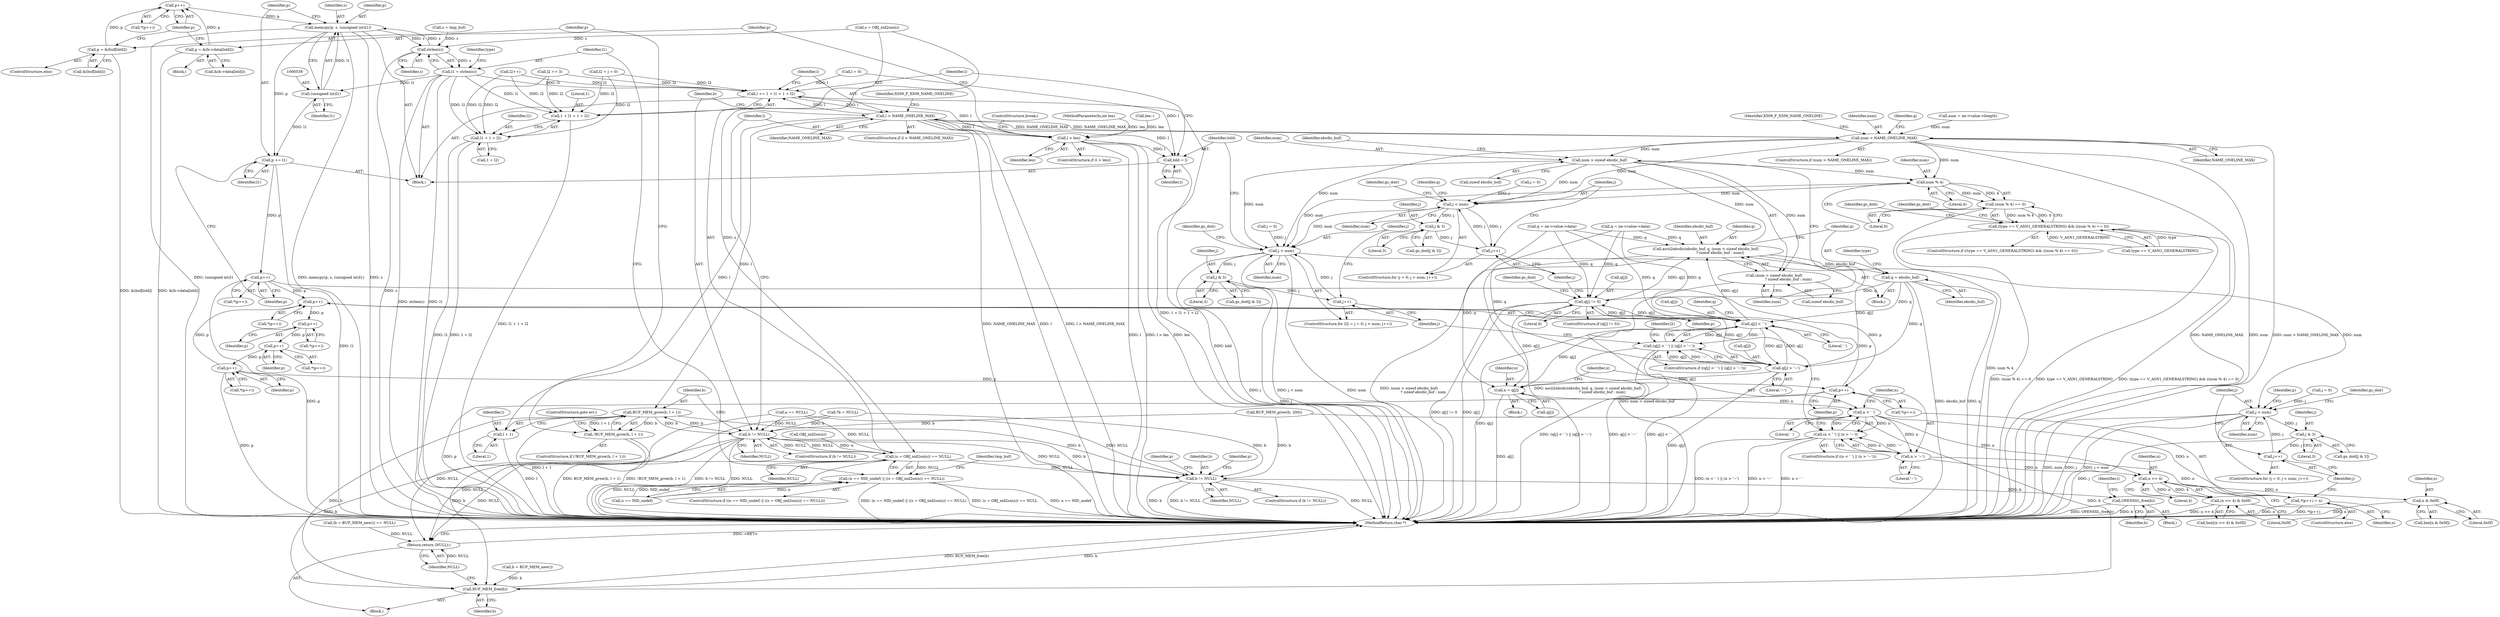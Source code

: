 digraph "0_openssl_2919516136a4227d9e6d8f2fe66ef976aaf8c561@pointer" {
"1000532" [label="(Call,p++)"];
"1000524" [label="(Call,p = &(buf[lold]))"];
"1000508" [label="(Call,p = &(b->data[lold]))"];
"1000535" [label="(Call,memcpy(p, s, (unsigned int)l1))"];
"1000249" [label="(Call,strlen(s))"];
"1000247" [label="(Call,l1 = strlen(s))"];
"1000477" [label="(Call,l += 1 + l1 + 1 + l2)"];
"1000487" [label="(Call,l > NAME_ONELINE_MAX)"];
"1000266" [label="(Call,num > NAME_ONELINE_MAX)"];
"1000310" [label="(Call,num > sizeof ebcdic_buf)"];
"1000306" [label="(Call,ascii2ebcdic(ebcdic_buf, q, (num > sizeof ebcdic_buf)\n                         ? sizeof ebcdic_buf : num))"];
"1000317" [label="(Call,q = ebcdic_buf)"];
"1000358" [label="(Call,q[j] != 0)"];
"1000461" [label="(Call,q[j] < ' ')"];
"1000460" [label="(Call,(q[j] < ' ') || (q[j] > '~'))"];
"1000466" [label="(Call,q[j] > '~')"];
"1000574" [label="(Call,n = q[j])"];
"1000581" [label="(Call,n < ' ')"];
"1000580" [label="(Call,(n < ' ') || (n > '~'))"];
"1000584" [label="(Call,n > '~')"];
"1000605" [label="(Call,n >> 4)"];
"1000604" [label="(Call,(n >> 4) & 0x0f)"];
"1000615" [label="(Call,n & 0x0f)"];
"1000619" [label="(Call,*(p++) = n)"];
"1000309" [label="(Call,(num > sizeof ebcdic_buf)\n                         ? sizeof ebcdic_buf : num)"];
"1000326" [label="(Call,num % 4)"];
"1000325" [label="(Call,(num % 4) == 0)"];
"1000321" [label="(Call,(type == V_ASN1_GENERALSTRING) && ((num % 4) == 0))"];
"1000352" [label="(Call,j < num)"];
"1000355" [label="(Call,j++)"];
"1000366" [label="(Call,j & 3)"];
"1000443" [label="(Call,j < num)"];
"1000453" [label="(Call,j & 3)"];
"1000446" [label="(Call,j++)"];
"1000560" [label="(Call,j < num)"];
"1000570" [label="(Call,j & 3)"];
"1000563" [label="(Call,j++)"];
"1000474" [label="(Call,lold = l)"];
"1000502" [label="(Call,BUF_MEM_grow(b, l + 1))"];
"1000496" [label="(Call,b != NULL)"];
"1000230" [label="(Call,(s = OBJ_nid2sn(n)) == NULL)"];
"1000226" [label="(Call,(n == NID_undef) || ((s = OBJ_nid2sn(n)) == NULL))"];
"1000629" [label="(Call,b != NULL)"];
"1000638" [label="(Call,OPENSSL_free(b))"];
"1000661" [label="(Return,return (NULL);)"];
"1000659" [label="(Call,BUF_MEM_free(b))"];
"1000501" [label="(Call,!BUF_MEM_grow(b, l + 1))"];
"1000504" [label="(Call,l + 1)"];
"1000518" [label="(Call,l > len)"];
"1000479" [label="(Call,1 + l1 + 1 + l2)"];
"1000481" [label="(Call,l1 + 1 + l2)"];
"1000538" [label="(Call,(unsigned int)l1)"];
"1000541" [label="(Call,p += l1)"];
"1000546" [label="(Call,p++)"];
"1000590" [label="(Call,p++)"];
"1000595" [label="(Call,p++)"];
"1000600" [label="(Call,p++)"];
"1000611" [label="(Call,p++)"];
"1000621" [label="(Call,p++)"];
"1000471" [label="(Call,l2 += 3)"];
"1000312" [label="(Call,sizeof ebcdic_buf)"];
"1000438" [label="(Call,l2 = j = 0)"];
"1000468" [label="(Identifier,q)"];
"1000571" [label="(Identifier,j)"];
"1000474" [label="(Call,lold = l)"];
"1000634" [label="(Identifier,p)"];
"1000616" [label="(Identifier,n)"];
"1000248" [label="(Identifier,l1)"];
"1000465" [label="(Literal,' ')"];
"1000524" [label="(Call,p = &(buf[lold]))"];
"1000517" [label="(ControlStructure,if (l > len))"];
"1000475" [label="(Identifier,lold)"];
"1000580" [label="(Call,(n < ' ') || (n > '~'))"];
"1000630" [label="(Identifier,b)"];
"1000358" [label="(Call,q[j] != 0)"];
"1000582" [label="(Identifier,n)"];
"1000252" [label="(Identifier,type)"];
"1000354" [label="(Identifier,num)"];
"1000646" [label="(Identifier,i)"];
"1000583" [label="(Literal,' ')"];
"1000480" [label="(Literal,1)"];
"1000594" [label="(Call,*(p++))"];
"1000663" [label="(MethodReturn,char *)"];
"1000194" [label="(Call,len--)"];
"1000367" [label="(Identifier,j)"];
"1000509" [label="(Identifier,p)"];
"1000561" [label="(Identifier,j)"];
"1000309" [label="(Call,(num > sizeof ebcdic_buf)\n                         ? sizeof ebcdic_buf : num)"];
"1000492" [label="(Identifier,X509_F_X509_NAME_ONELINE)"];
"1000360" [label="(Identifier,q)"];
"1000504" [label="(Call,l + 1)"];
"1000366" [label="(Call,j & 3)"];
"1000422" [label="(Identifier,gs_doit)"];
"1000498" [label="(Identifier,NULL)"];
"1000470" [label="(Literal,'~')"];
"1000570" [label="(Call,j & 3)"];
"1000599" [label="(Call,*(p++))"];
"1000495" [label="(ControlStructure,if (b != NULL))"];
"1000455" [label="(Literal,3)"];
"1000572" [label="(Literal,3)"];
"1000501" [label="(Call,!BUF_MEM_grow(b, l + 1))"];
"1000461" [label="(Call,q[j] < ' ')"];
"1000604" [label="(Call,(n >> 4) & 0x0f)"];
"1000611" [label="(Call,p++)"];
"1000349" [label="(Call,j = 0)"];
"1000271" [label="(Identifier,X509_F_X509_NAME_ONELINE)"];
"1000446" [label="(Call,j++)"];
"1000462" [label="(Call,q[j])"];
"1000547" [label="(Identifier,p)"];
"1000454" [label="(Identifier,j)"];
"1000620" [label="(Call,*(p++))"];
"1000268" [label="(Identifier,NAME_ONELINE_MAX)"];
"1000591" [label="(Identifier,p)"];
"1000326" [label="(Call,num % 4)"];
"1000581" [label="(Call,n < ' ')"];
"1000196" [label="(Call,l = 0)"];
"1000136" [label="(Call,(b = BUF_MEM_new()) == NULL)"];
"1000576" [label="(Call,q[j])"];
"1000483" [label="(Call,1 + l2)"];
"1000503" [label="(Identifier,b)"];
"1000639" [label="(Identifier,b)"];
"1000595" [label="(Call,p++)"];
"1000631" [label="(Identifier,NULL)"];
"1000167" [label="(Call,a == NULL)"];
"1000535" [label="(Call,memcpy(p, s, (unsigned int)l1))"];
"1000574" [label="(Call,n = q[j])"];
"1000506" [label="(Literal,1)"];
"1000660" [label="(Identifier,b)"];
"1000440" [label="(Call,j = 0)"];
"1000586" [label="(Literal,'~')"];
"1000373" [label="(Identifier,gs_doit)"];
"1000612" [label="(Identifier,p)"];
"1000460" [label="(Call,(q[j] < ' ') || (q[j] > '~'))"];
"1000359" [label="(Call,q[j])"];
"1000225" [label="(ControlStructure,if ((n == NID_undef) || ((s = OBJ_nid2sn(n)) == NULL)))"];
"1000362" [label="(Literal,0)"];
"1000532" [label="(Call,p++)"];
"1000481" [label="(Call,l1 + 1 + l2)"];
"1000519" [label="(Identifier,l)"];
"1000244" [label="(Call,s = tmp_buf)"];
"1000305" [label="(Block,)"];
"1000508" [label="(Call,p = &(b->data[lold]))"];
"1000235" [label="(Identifier,NULL)"];
"1000482" [label="(Identifier,l1)"];
"1000499" [label="(Block,)"];
"1000549" [label="(Call,q = ne->value->data)"];
"1000447" [label="(Identifier,j)"];
"1000144" [label="(Call,BUF_MEM_grow(b, 200))"];
"1000522" [label="(ControlStructure,break;)"];
"1000543" [label="(Identifier,l1)"];
"1000629" [label="(Call,b != NULL)"];
"1000488" [label="(Identifier,l)"];
"1000230" [label="(Call,(s = OBJ_nid2sn(n)) == NULL)"];
"1000307" [label="(Identifier,ebcdic_buf)"];
"1000537" [label="(Identifier,s)"];
"1000310" [label="(Call,num > sizeof ebcdic_buf)"];
"1000608" [label="(Literal,0x0f)"];
"1000249" [label="(Call,strlen(s))"];
"1000453" [label="(Call,j & 3)"];
"1000562" [label="(Identifier,num)"];
"1000662" [label="(Identifier,NULL)"];
"1000320" [label="(ControlStructure,if ((type == V_ASN1_GENERALSTRING) && ((num % 4) == 0)))"];
"1000487" [label="(Call,l > NAME_ONELINE_MAX)"];
"1000542" [label="(Identifier,p)"];
"1000497" [label="(Identifier,b)"];
"1000626" [label="(Identifier,p)"];
"1000565" [label="(Block,)"];
"1000226" [label="(Call,(n == NID_undef) || ((s = OBJ_nid2sn(n)) == NULL))"];
"1000545" [label="(Call,*(p++))"];
"1000267" [label="(Identifier,num)"];
"1000443" [label="(Call,j < num)"];
"1000510" [label="(Call,&(b->data[lold]))"];
"1000507" [label="(ControlStructure,goto err;)"];
"1000368" [label="(Literal,3)"];
"1000451" [label="(Call,gs_doit[j & 3])"];
"1000540" [label="(Identifier,l1)"];
"1000628" [label="(ControlStructure,if (b != NULL))"];
"1000622" [label="(Identifier,p)"];
"1000328" [label="(Literal,4)"];
"1000105" [label="(Block,)"];
"1000523" [label="(ControlStructure,else)"];
"1000557" [label="(Call,j = 0)"];
"1000564" [label="(Identifier,j)"];
"1000316" [label="(Identifier,num)"];
"1000589" [label="(Call,*(p++))"];
"1000661" [label="(Return,return (NULL);)"];
"1000623" [label="(Identifier,n)"];
"1000137" [label="(Call,b = BUF_MEM_new())"];
"1000659" [label="(Call,BUF_MEM_free(b))"];
"1000505" [label="(Identifier,l)"];
"1000520" [label="(Identifier,len)"];
"1000596" [label="(Identifier,p)"];
"1000459" [label="(ControlStructure,if ((q[j] < ' ') || (q[j] > '~')))"];
"1000356" [label="(Identifier,j)"];
"1000250" [label="(Identifier,s)"];
"1000590" [label="(Call,p++)"];
"1000621" [label="(Call,p++)"];
"1000568" [label="(Call,gs_doit[j & 3])"];
"1000560" [label="(Call,j < num)"];
"1000315" [label="(Identifier,ebcdic_buf)"];
"1000610" [label="(Call,*(p++))"];
"1000231" [label="(Call,s = OBJ_nid2sn(n))"];
"1000477" [label="(Call,l += 1 + l1 + 1 + l2)"];
"1000563" [label="(Call,j++)"];
"1000357" [label="(ControlStructure,if (q[j] != 0))"];
"1000437" [label="(ControlStructure,for (l2 = j = 0; j < num; j++))"];
"1000569" [label="(Identifier,gs_doit)"];
"1000479" [label="(Call,1 + l1 + 1 + l2)"];
"1000533" [label="(Identifier,p)"];
"1000333" [label="(Identifier,gs_doit)"];
"1000104" [label="(MethodParameterIn,int len)"];
"1000211" [label="(Block,)"];
"1000306" [label="(Call,ascii2ebcdic(ebcdic_buf, q, (num > sizeof ebcdic_buf)\n                         ? sizeof ebcdic_buf : num))"];
"1000466" [label="(Call,q[j] > '~')"];
"1000317" [label="(Call,q = ebcdic_buf)"];
"1000321" [label="(Call,(type == V_ASN1_GENERALSTRING) && ((num % 4) == 0))"];
"1000606" [label="(Identifier,n)"];
"1000238" [label="(Identifier,tmp_buf)"];
"1000617" [label="(Literal,0x0f)"];
"1000579" [label="(ControlStructure,if ((n < ' ') || (n > '~')))"];
"1000365" [label="(Identifier,gs_doit)"];
"1000642" [label="(Identifier,p)"];
"1000584" [label="(Call,n > '~')"];
"1000275" [label="(Identifier,q)"];
"1000329" [label="(Literal,0)"];
"1000632" [label="(Block,)"];
"1000601" [label="(Identifier,p)"];
"1000526" [label="(Call,&(buf[lold]))"];
"1000496" [label="(Call,b != NULL)"];
"1000538" [label="(Call,(unsigned int)l1)"];
"1000120" [label="(Call,*b = NULL)"];
"1000352" [label="(Call,j < num)"];
"1000638" [label="(Call,OPENSSL_free(b))"];
"1000327" [label="(Identifier,num)"];
"1000556" [label="(ControlStructure,for (j = 0; j < num; j++))"];
"1000348" [label="(ControlStructure,for (j = 0; j < num; j++))"];
"1000457" [label="(Call,l2++)"];
"1000258" [label="(Call,num = ne->value->length)"];
"1000486" [label="(ControlStructure,if (l > NAME_ONELINE_MAX))"];
"1000355" [label="(Call,j++)"];
"1000318" [label="(Identifier,q)"];
"1000233" [label="(Call,OBJ_nid2sn(n))"];
"1000536" [label="(Identifier,p)"];
"1000585" [label="(Identifier,n)"];
"1000600" [label="(Call,p++)"];
"1000444" [label="(Identifier,j)"];
"1000319" [label="(Identifier,ebcdic_buf)"];
"1000314" [label="(Call,sizeof ebcdic_buf)"];
"1000613" [label="(Call,hex[n & 0x0f])"];
"1000323" [label="(Identifier,type)"];
"1000605" [label="(Call,n >> 4)"];
"1000325" [label="(Call,(num % 4) == 0)"];
"1000353" [label="(Identifier,j)"];
"1000467" [label="(Call,q[j])"];
"1000478" [label="(Identifier,l)"];
"1000322" [label="(Call,type == V_ASN1_GENERALSTRING)"];
"1000575" [label="(Identifier,n)"];
"1000546" [label="(Call,p++)"];
"1000531" [label="(Call,*(p++))"];
"1000265" [label="(ControlStructure,if (num > NAME_ONELINE_MAX))"];
"1000274" [label="(Call,q = ne->value->data)"];
"1000227" [label="(Call,n == NID_undef)"];
"1000607" [label="(Literal,4)"];
"1000541" [label="(Call,p += l1)"];
"1000602" [label="(Call,hex[(n >> 4) & 0x0f])"];
"1000615" [label="(Call,n & 0x0f)"];
"1000476" [label="(Identifier,l)"];
"1000502" [label="(Call,BUF_MEM_grow(b, l + 1))"];
"1000308" [label="(Identifier,q)"];
"1000364" [label="(Call,gs_doit[j & 3])"];
"1000500" [label="(ControlStructure,if (!BUF_MEM_grow(b, l + 1)))"];
"1000619" [label="(Call,*(p++) = n)"];
"1000525" [label="(Identifier,p)"];
"1000518" [label="(Call,l > len)"];
"1000445" [label="(Identifier,num)"];
"1000472" [label="(Identifier,l2)"];
"1000618" [label="(ControlStructure,else)"];
"1000247" [label="(Call,l1 = strlen(s))"];
"1000266" [label="(Call,num > NAME_ONELINE_MAX)"];
"1000452" [label="(Identifier,gs_doit)"];
"1000311" [label="(Identifier,num)"];
"1000489" [label="(Identifier,NAME_ONELINE_MAX)"];
"1000532" -> "1000531"  [label="AST: "];
"1000532" -> "1000533"  [label="CFG: "];
"1000533" -> "1000532"  [label="AST: "];
"1000531" -> "1000532"  [label="CFG: "];
"1000524" -> "1000532"  [label="DDG: p"];
"1000508" -> "1000532"  [label="DDG: p"];
"1000532" -> "1000535"  [label="DDG: p"];
"1000524" -> "1000523"  [label="AST: "];
"1000524" -> "1000526"  [label="CFG: "];
"1000525" -> "1000524"  [label="AST: "];
"1000526" -> "1000524"  [label="AST: "];
"1000533" -> "1000524"  [label="CFG: "];
"1000524" -> "1000663"  [label="DDG: &(buf[lold])"];
"1000508" -> "1000499"  [label="AST: "];
"1000508" -> "1000510"  [label="CFG: "];
"1000509" -> "1000508"  [label="AST: "];
"1000510" -> "1000508"  [label="AST: "];
"1000533" -> "1000508"  [label="CFG: "];
"1000508" -> "1000663"  [label="DDG: &(b->data[lold])"];
"1000535" -> "1000211"  [label="AST: "];
"1000535" -> "1000538"  [label="CFG: "];
"1000536" -> "1000535"  [label="AST: "];
"1000537" -> "1000535"  [label="AST: "];
"1000538" -> "1000535"  [label="AST: "];
"1000542" -> "1000535"  [label="CFG: "];
"1000535" -> "1000663"  [label="DDG: memcpy(p, s, (unsigned int)l1)"];
"1000535" -> "1000663"  [label="DDG: (unsigned int)l1"];
"1000535" -> "1000663"  [label="DDG: s"];
"1000535" -> "1000249"  [label="DDG: s"];
"1000249" -> "1000535"  [label="DDG: s"];
"1000538" -> "1000535"  [label="DDG: l1"];
"1000535" -> "1000541"  [label="DDG: p"];
"1000249" -> "1000247"  [label="AST: "];
"1000249" -> "1000250"  [label="CFG: "];
"1000250" -> "1000249"  [label="AST: "];
"1000247" -> "1000249"  [label="CFG: "];
"1000249" -> "1000663"  [label="DDG: s"];
"1000249" -> "1000247"  [label="DDG: s"];
"1000231" -> "1000249"  [label="DDG: s"];
"1000244" -> "1000249"  [label="DDG: s"];
"1000247" -> "1000211"  [label="AST: "];
"1000248" -> "1000247"  [label="AST: "];
"1000252" -> "1000247"  [label="CFG: "];
"1000247" -> "1000663"  [label="DDG: l1"];
"1000247" -> "1000663"  [label="DDG: strlen(s)"];
"1000247" -> "1000477"  [label="DDG: l1"];
"1000247" -> "1000479"  [label="DDG: l1"];
"1000247" -> "1000481"  [label="DDG: l1"];
"1000247" -> "1000538"  [label="DDG: l1"];
"1000477" -> "1000211"  [label="AST: "];
"1000477" -> "1000479"  [label="CFG: "];
"1000478" -> "1000477"  [label="AST: "];
"1000479" -> "1000477"  [label="AST: "];
"1000488" -> "1000477"  [label="CFG: "];
"1000477" -> "1000663"  [label="DDG: 1 + l1 + 1 + l2"];
"1000471" -> "1000477"  [label="DDG: l2"];
"1000457" -> "1000477"  [label="DDG: l2"];
"1000438" -> "1000477"  [label="DDG: l2"];
"1000518" -> "1000477"  [label="DDG: l"];
"1000196" -> "1000477"  [label="DDG: l"];
"1000487" -> "1000477"  [label="DDG: l"];
"1000477" -> "1000487"  [label="DDG: l"];
"1000487" -> "1000486"  [label="AST: "];
"1000487" -> "1000489"  [label="CFG: "];
"1000488" -> "1000487"  [label="AST: "];
"1000489" -> "1000487"  [label="AST: "];
"1000492" -> "1000487"  [label="CFG: "];
"1000497" -> "1000487"  [label="CFG: "];
"1000487" -> "1000663"  [label="DDG: NAME_ONELINE_MAX"];
"1000487" -> "1000663"  [label="DDG: l"];
"1000487" -> "1000663"  [label="DDG: l > NAME_ONELINE_MAX"];
"1000487" -> "1000266"  [label="DDG: NAME_ONELINE_MAX"];
"1000487" -> "1000474"  [label="DDG: l"];
"1000266" -> "1000487"  [label="DDG: NAME_ONELINE_MAX"];
"1000487" -> "1000502"  [label="DDG: l"];
"1000487" -> "1000504"  [label="DDG: l"];
"1000487" -> "1000518"  [label="DDG: l"];
"1000266" -> "1000265"  [label="AST: "];
"1000266" -> "1000268"  [label="CFG: "];
"1000267" -> "1000266"  [label="AST: "];
"1000268" -> "1000266"  [label="AST: "];
"1000271" -> "1000266"  [label="CFG: "];
"1000275" -> "1000266"  [label="CFG: "];
"1000266" -> "1000663"  [label="DDG: NAME_ONELINE_MAX"];
"1000266" -> "1000663"  [label="DDG: num"];
"1000266" -> "1000663"  [label="DDG: num > NAME_ONELINE_MAX"];
"1000258" -> "1000266"  [label="DDG: num"];
"1000266" -> "1000310"  [label="DDG: num"];
"1000266" -> "1000326"  [label="DDG: num"];
"1000266" -> "1000352"  [label="DDG: num"];
"1000266" -> "1000443"  [label="DDG: num"];
"1000310" -> "1000309"  [label="AST: "];
"1000310" -> "1000312"  [label="CFG: "];
"1000311" -> "1000310"  [label="AST: "];
"1000312" -> "1000310"  [label="AST: "];
"1000315" -> "1000310"  [label="CFG: "];
"1000316" -> "1000310"  [label="CFG: "];
"1000310" -> "1000306"  [label="DDG: num"];
"1000310" -> "1000309"  [label="DDG: num"];
"1000310" -> "1000326"  [label="DDG: num"];
"1000310" -> "1000352"  [label="DDG: num"];
"1000310" -> "1000443"  [label="DDG: num"];
"1000306" -> "1000305"  [label="AST: "];
"1000306" -> "1000309"  [label="CFG: "];
"1000307" -> "1000306"  [label="AST: "];
"1000308" -> "1000306"  [label="AST: "];
"1000309" -> "1000306"  [label="AST: "];
"1000318" -> "1000306"  [label="CFG: "];
"1000306" -> "1000663"  [label="DDG: (num > sizeof ebcdic_buf)\n                         ? sizeof ebcdic_buf : num"];
"1000306" -> "1000663"  [label="DDG: ascii2ebcdic(ebcdic_buf, q, (num > sizeof ebcdic_buf)\n                         ? sizeof ebcdic_buf : num)"];
"1000274" -> "1000306"  [label="DDG: q"];
"1000466" -> "1000306"  [label="DDG: q[j]"];
"1000358" -> "1000306"  [label="DDG: q[j]"];
"1000461" -> "1000306"  [label="DDG: q[j]"];
"1000549" -> "1000306"  [label="DDG: q"];
"1000306" -> "1000317"  [label="DDG: ebcdic_buf"];
"1000317" -> "1000305"  [label="AST: "];
"1000317" -> "1000319"  [label="CFG: "];
"1000318" -> "1000317"  [label="AST: "];
"1000319" -> "1000317"  [label="AST: "];
"1000323" -> "1000317"  [label="CFG: "];
"1000317" -> "1000663"  [label="DDG: q"];
"1000317" -> "1000663"  [label="DDG: ebcdic_buf"];
"1000317" -> "1000358"  [label="DDG: q"];
"1000317" -> "1000461"  [label="DDG: q"];
"1000317" -> "1000466"  [label="DDG: q"];
"1000358" -> "1000357"  [label="AST: "];
"1000358" -> "1000362"  [label="CFG: "];
"1000359" -> "1000358"  [label="AST: "];
"1000362" -> "1000358"  [label="AST: "];
"1000365" -> "1000358"  [label="CFG: "];
"1000356" -> "1000358"  [label="CFG: "];
"1000358" -> "1000663"  [label="DDG: q[j] != 0"];
"1000358" -> "1000663"  [label="DDG: q[j]"];
"1000274" -> "1000358"  [label="DDG: q"];
"1000466" -> "1000358"  [label="DDG: q[j]"];
"1000461" -> "1000358"  [label="DDG: q[j]"];
"1000549" -> "1000358"  [label="DDG: q"];
"1000358" -> "1000461"  [label="DDG: q[j]"];
"1000358" -> "1000574"  [label="DDG: q[j]"];
"1000461" -> "1000460"  [label="AST: "];
"1000461" -> "1000465"  [label="CFG: "];
"1000462" -> "1000461"  [label="AST: "];
"1000465" -> "1000461"  [label="AST: "];
"1000468" -> "1000461"  [label="CFG: "];
"1000460" -> "1000461"  [label="CFG: "];
"1000461" -> "1000663"  [label="DDG: q[j]"];
"1000461" -> "1000460"  [label="DDG: q[j]"];
"1000461" -> "1000460"  [label="DDG: ' '"];
"1000274" -> "1000461"  [label="DDG: q"];
"1000466" -> "1000461"  [label="DDG: q[j]"];
"1000549" -> "1000461"  [label="DDG: q"];
"1000461" -> "1000466"  [label="DDG: q[j]"];
"1000461" -> "1000574"  [label="DDG: q[j]"];
"1000460" -> "1000459"  [label="AST: "];
"1000460" -> "1000466"  [label="CFG: "];
"1000466" -> "1000460"  [label="AST: "];
"1000472" -> "1000460"  [label="CFG: "];
"1000447" -> "1000460"  [label="CFG: "];
"1000460" -> "1000663"  [label="DDG: q[j] < ' '"];
"1000460" -> "1000663"  [label="DDG: (q[j] < ' ') || (q[j] > '~')"];
"1000460" -> "1000663"  [label="DDG: q[j] > '~'"];
"1000466" -> "1000460"  [label="DDG: q[j]"];
"1000466" -> "1000460"  [label="DDG: '~'"];
"1000466" -> "1000470"  [label="CFG: "];
"1000467" -> "1000466"  [label="AST: "];
"1000470" -> "1000466"  [label="AST: "];
"1000466" -> "1000663"  [label="DDG: q[j]"];
"1000274" -> "1000466"  [label="DDG: q"];
"1000466" -> "1000574"  [label="DDG: q[j]"];
"1000574" -> "1000565"  [label="AST: "];
"1000574" -> "1000576"  [label="CFG: "];
"1000575" -> "1000574"  [label="AST: "];
"1000576" -> "1000574"  [label="AST: "];
"1000582" -> "1000574"  [label="CFG: "];
"1000574" -> "1000663"  [label="DDG: q[j]"];
"1000549" -> "1000574"  [label="DDG: q"];
"1000574" -> "1000581"  [label="DDG: n"];
"1000581" -> "1000580"  [label="AST: "];
"1000581" -> "1000583"  [label="CFG: "];
"1000582" -> "1000581"  [label="AST: "];
"1000583" -> "1000581"  [label="AST: "];
"1000585" -> "1000581"  [label="CFG: "];
"1000580" -> "1000581"  [label="CFG: "];
"1000581" -> "1000580"  [label="DDG: n"];
"1000581" -> "1000580"  [label="DDG: ' '"];
"1000581" -> "1000584"  [label="DDG: n"];
"1000581" -> "1000605"  [label="DDG: n"];
"1000581" -> "1000619"  [label="DDG: n"];
"1000580" -> "1000579"  [label="AST: "];
"1000580" -> "1000584"  [label="CFG: "];
"1000584" -> "1000580"  [label="AST: "];
"1000591" -> "1000580"  [label="CFG: "];
"1000622" -> "1000580"  [label="CFG: "];
"1000580" -> "1000663"  [label="DDG: (n < ' ') || (n > '~')"];
"1000580" -> "1000663"  [label="DDG: n > '~'"];
"1000580" -> "1000663"  [label="DDG: n < ' '"];
"1000584" -> "1000580"  [label="DDG: n"];
"1000584" -> "1000580"  [label="DDG: '~'"];
"1000584" -> "1000586"  [label="CFG: "];
"1000585" -> "1000584"  [label="AST: "];
"1000586" -> "1000584"  [label="AST: "];
"1000584" -> "1000605"  [label="DDG: n"];
"1000584" -> "1000619"  [label="DDG: n"];
"1000605" -> "1000604"  [label="AST: "];
"1000605" -> "1000607"  [label="CFG: "];
"1000606" -> "1000605"  [label="AST: "];
"1000607" -> "1000605"  [label="AST: "];
"1000608" -> "1000605"  [label="CFG: "];
"1000605" -> "1000604"  [label="DDG: n"];
"1000605" -> "1000604"  [label="DDG: 4"];
"1000605" -> "1000615"  [label="DDG: n"];
"1000604" -> "1000602"  [label="AST: "];
"1000604" -> "1000608"  [label="CFG: "];
"1000608" -> "1000604"  [label="AST: "];
"1000602" -> "1000604"  [label="CFG: "];
"1000604" -> "1000663"  [label="DDG: n >> 4"];
"1000615" -> "1000613"  [label="AST: "];
"1000615" -> "1000617"  [label="CFG: "];
"1000616" -> "1000615"  [label="AST: "];
"1000617" -> "1000615"  [label="AST: "];
"1000613" -> "1000615"  [label="CFG: "];
"1000615" -> "1000663"  [label="DDG: n"];
"1000619" -> "1000618"  [label="AST: "];
"1000619" -> "1000623"  [label="CFG: "];
"1000620" -> "1000619"  [label="AST: "];
"1000623" -> "1000619"  [label="AST: "];
"1000564" -> "1000619"  [label="CFG: "];
"1000619" -> "1000663"  [label="DDG: n"];
"1000619" -> "1000663"  [label="DDG: *(p++)"];
"1000309" -> "1000314"  [label="CFG: "];
"1000309" -> "1000316"  [label="CFG: "];
"1000314" -> "1000309"  [label="AST: "];
"1000316" -> "1000309"  [label="AST: "];
"1000309" -> "1000663"  [label="DDG: num > sizeof ebcdic_buf"];
"1000326" -> "1000325"  [label="AST: "];
"1000326" -> "1000328"  [label="CFG: "];
"1000327" -> "1000326"  [label="AST: "];
"1000328" -> "1000326"  [label="AST: "];
"1000329" -> "1000326"  [label="CFG: "];
"1000326" -> "1000325"  [label="DDG: num"];
"1000326" -> "1000325"  [label="DDG: 4"];
"1000326" -> "1000352"  [label="DDG: num"];
"1000326" -> "1000443"  [label="DDG: num"];
"1000325" -> "1000321"  [label="AST: "];
"1000325" -> "1000329"  [label="CFG: "];
"1000329" -> "1000325"  [label="AST: "];
"1000321" -> "1000325"  [label="CFG: "];
"1000325" -> "1000663"  [label="DDG: num % 4"];
"1000325" -> "1000321"  [label="DDG: num % 4"];
"1000325" -> "1000321"  [label="DDG: 0"];
"1000321" -> "1000320"  [label="AST: "];
"1000321" -> "1000322"  [label="CFG: "];
"1000322" -> "1000321"  [label="AST: "];
"1000333" -> "1000321"  [label="CFG: "];
"1000422" -> "1000321"  [label="CFG: "];
"1000321" -> "1000663"  [label="DDG: type == V_ASN1_GENERALSTRING"];
"1000321" -> "1000663"  [label="DDG: (num % 4) == 0"];
"1000321" -> "1000663"  [label="DDG: (type == V_ASN1_GENERALSTRING) && ((num % 4) == 0)"];
"1000322" -> "1000321"  [label="DDG: type"];
"1000322" -> "1000321"  [label="DDG: V_ASN1_GENERALSTRING"];
"1000352" -> "1000348"  [label="AST: "];
"1000352" -> "1000354"  [label="CFG: "];
"1000353" -> "1000352"  [label="AST: "];
"1000354" -> "1000352"  [label="AST: "];
"1000360" -> "1000352"  [label="CFG: "];
"1000373" -> "1000352"  [label="CFG: "];
"1000355" -> "1000352"  [label="DDG: j"];
"1000349" -> "1000352"  [label="DDG: j"];
"1000352" -> "1000355"  [label="DDG: j"];
"1000352" -> "1000366"  [label="DDG: j"];
"1000352" -> "1000443"  [label="DDG: num"];
"1000355" -> "1000348"  [label="AST: "];
"1000355" -> "1000356"  [label="CFG: "];
"1000356" -> "1000355"  [label="AST: "];
"1000353" -> "1000355"  [label="CFG: "];
"1000366" -> "1000355"  [label="DDG: j"];
"1000366" -> "1000364"  [label="AST: "];
"1000366" -> "1000368"  [label="CFG: "];
"1000367" -> "1000366"  [label="AST: "];
"1000368" -> "1000366"  [label="AST: "];
"1000364" -> "1000366"  [label="CFG: "];
"1000443" -> "1000437"  [label="AST: "];
"1000443" -> "1000445"  [label="CFG: "];
"1000444" -> "1000443"  [label="AST: "];
"1000445" -> "1000443"  [label="AST: "];
"1000452" -> "1000443"  [label="CFG: "];
"1000475" -> "1000443"  [label="CFG: "];
"1000443" -> "1000663"  [label="DDG: j < num"];
"1000443" -> "1000663"  [label="DDG: num"];
"1000443" -> "1000663"  [label="DDG: j"];
"1000446" -> "1000443"  [label="DDG: j"];
"1000440" -> "1000443"  [label="DDG: j"];
"1000443" -> "1000453"  [label="DDG: j"];
"1000443" -> "1000560"  [label="DDG: num"];
"1000453" -> "1000451"  [label="AST: "];
"1000453" -> "1000455"  [label="CFG: "];
"1000454" -> "1000453"  [label="AST: "];
"1000455" -> "1000453"  [label="AST: "];
"1000451" -> "1000453"  [label="CFG: "];
"1000453" -> "1000663"  [label="DDG: j"];
"1000453" -> "1000446"  [label="DDG: j"];
"1000446" -> "1000437"  [label="AST: "];
"1000446" -> "1000447"  [label="CFG: "];
"1000447" -> "1000446"  [label="AST: "];
"1000444" -> "1000446"  [label="CFG: "];
"1000560" -> "1000556"  [label="AST: "];
"1000560" -> "1000562"  [label="CFG: "];
"1000561" -> "1000560"  [label="AST: "];
"1000562" -> "1000560"  [label="AST: "];
"1000569" -> "1000560"  [label="CFG: "];
"1000626" -> "1000560"  [label="CFG: "];
"1000560" -> "1000663"  [label="DDG: j < num"];
"1000560" -> "1000663"  [label="DDG: num"];
"1000560" -> "1000663"  [label="DDG: j"];
"1000557" -> "1000560"  [label="DDG: j"];
"1000563" -> "1000560"  [label="DDG: j"];
"1000560" -> "1000570"  [label="DDG: j"];
"1000570" -> "1000568"  [label="AST: "];
"1000570" -> "1000572"  [label="CFG: "];
"1000571" -> "1000570"  [label="AST: "];
"1000572" -> "1000570"  [label="AST: "];
"1000568" -> "1000570"  [label="CFG: "];
"1000570" -> "1000663"  [label="DDG: j"];
"1000570" -> "1000563"  [label="DDG: j"];
"1000563" -> "1000556"  [label="AST: "];
"1000563" -> "1000564"  [label="CFG: "];
"1000564" -> "1000563"  [label="AST: "];
"1000561" -> "1000563"  [label="CFG: "];
"1000474" -> "1000211"  [label="AST: "];
"1000474" -> "1000476"  [label="CFG: "];
"1000475" -> "1000474"  [label="AST: "];
"1000476" -> "1000474"  [label="AST: "];
"1000478" -> "1000474"  [label="CFG: "];
"1000474" -> "1000663"  [label="DDG: lold"];
"1000518" -> "1000474"  [label="DDG: l"];
"1000196" -> "1000474"  [label="DDG: l"];
"1000502" -> "1000501"  [label="AST: "];
"1000502" -> "1000504"  [label="CFG: "];
"1000503" -> "1000502"  [label="AST: "];
"1000504" -> "1000502"  [label="AST: "];
"1000501" -> "1000502"  [label="CFG: "];
"1000502" -> "1000663"  [label="DDG: l + 1"];
"1000502" -> "1000496"  [label="DDG: b"];
"1000502" -> "1000501"  [label="DDG: b"];
"1000502" -> "1000501"  [label="DDG: l + 1"];
"1000496" -> "1000502"  [label="DDG: b"];
"1000502" -> "1000629"  [label="DDG: b"];
"1000502" -> "1000659"  [label="DDG: b"];
"1000496" -> "1000495"  [label="AST: "];
"1000496" -> "1000498"  [label="CFG: "];
"1000497" -> "1000496"  [label="AST: "];
"1000498" -> "1000496"  [label="AST: "];
"1000503" -> "1000496"  [label="CFG: "];
"1000519" -> "1000496"  [label="CFG: "];
"1000496" -> "1000663"  [label="DDG: NULL"];
"1000496" -> "1000663"  [label="DDG: b != NULL"];
"1000496" -> "1000230"  [label="DDG: NULL"];
"1000120" -> "1000496"  [label="DDG: b"];
"1000144" -> "1000496"  [label="DDG: b"];
"1000167" -> "1000496"  [label="DDG: NULL"];
"1000230" -> "1000496"  [label="DDG: NULL"];
"1000496" -> "1000629"  [label="DDG: b"];
"1000496" -> "1000629"  [label="DDG: NULL"];
"1000496" -> "1000659"  [label="DDG: b"];
"1000496" -> "1000661"  [label="DDG: NULL"];
"1000230" -> "1000226"  [label="AST: "];
"1000230" -> "1000235"  [label="CFG: "];
"1000231" -> "1000230"  [label="AST: "];
"1000235" -> "1000230"  [label="AST: "];
"1000226" -> "1000230"  [label="CFG: "];
"1000230" -> "1000663"  [label="DDG: NULL"];
"1000230" -> "1000226"  [label="DDG: NULL"];
"1000231" -> "1000230"  [label="DDG: s"];
"1000233" -> "1000230"  [label="DDG: n"];
"1000167" -> "1000230"  [label="DDG: NULL"];
"1000230" -> "1000629"  [label="DDG: NULL"];
"1000230" -> "1000661"  [label="DDG: NULL"];
"1000226" -> "1000225"  [label="AST: "];
"1000226" -> "1000227"  [label="CFG: "];
"1000227" -> "1000226"  [label="AST: "];
"1000238" -> "1000226"  [label="CFG: "];
"1000248" -> "1000226"  [label="CFG: "];
"1000226" -> "1000663"  [label="DDG: n == NID_undef"];
"1000226" -> "1000663"  [label="DDG: (n == NID_undef) || ((s = OBJ_nid2sn(n)) == NULL)"];
"1000226" -> "1000663"  [label="DDG: (s = OBJ_nid2sn(n)) == NULL"];
"1000227" -> "1000226"  [label="DDG: n"];
"1000227" -> "1000226"  [label="DDG: NID_undef"];
"1000629" -> "1000628"  [label="AST: "];
"1000629" -> "1000631"  [label="CFG: "];
"1000630" -> "1000629"  [label="AST: "];
"1000631" -> "1000629"  [label="AST: "];
"1000634" -> "1000629"  [label="CFG: "];
"1000642" -> "1000629"  [label="CFG: "];
"1000629" -> "1000663"  [label="DDG: b"];
"1000629" -> "1000663"  [label="DDG: b != NULL"];
"1000629" -> "1000663"  [label="DDG: NULL"];
"1000120" -> "1000629"  [label="DDG: b"];
"1000144" -> "1000629"  [label="DDG: b"];
"1000167" -> "1000629"  [label="DDG: NULL"];
"1000629" -> "1000638"  [label="DDG: b"];
"1000638" -> "1000632"  [label="AST: "];
"1000638" -> "1000639"  [label="CFG: "];
"1000639" -> "1000638"  [label="AST: "];
"1000646" -> "1000638"  [label="CFG: "];
"1000638" -> "1000663"  [label="DDG: OPENSSL_free(b)"];
"1000638" -> "1000663"  [label="DDG: b"];
"1000661" -> "1000105"  [label="AST: "];
"1000661" -> "1000662"  [label="CFG: "];
"1000662" -> "1000661"  [label="AST: "];
"1000663" -> "1000661"  [label="CFG: "];
"1000661" -> "1000663"  [label="DDG: <RET>"];
"1000662" -> "1000661"  [label="DDG: NULL"];
"1000136" -> "1000661"  [label="DDG: NULL"];
"1000167" -> "1000661"  [label="DDG: NULL"];
"1000659" -> "1000105"  [label="AST: "];
"1000659" -> "1000660"  [label="CFG: "];
"1000660" -> "1000659"  [label="AST: "];
"1000662" -> "1000659"  [label="CFG: "];
"1000659" -> "1000663"  [label="DDG: b"];
"1000659" -> "1000663"  [label="DDG: BUF_MEM_free(b)"];
"1000120" -> "1000659"  [label="DDG: b"];
"1000144" -> "1000659"  [label="DDG: b"];
"1000137" -> "1000659"  [label="DDG: b"];
"1000501" -> "1000500"  [label="AST: "];
"1000507" -> "1000501"  [label="CFG: "];
"1000509" -> "1000501"  [label="CFG: "];
"1000501" -> "1000663"  [label="DDG: BUF_MEM_grow(b, l + 1)"];
"1000501" -> "1000663"  [label="DDG: !BUF_MEM_grow(b, l + 1)"];
"1000504" -> "1000506"  [label="CFG: "];
"1000505" -> "1000504"  [label="AST: "];
"1000506" -> "1000504"  [label="AST: "];
"1000504" -> "1000663"  [label="DDG: l"];
"1000518" -> "1000517"  [label="AST: "];
"1000518" -> "1000520"  [label="CFG: "];
"1000519" -> "1000518"  [label="AST: "];
"1000520" -> "1000518"  [label="AST: "];
"1000522" -> "1000518"  [label="CFG: "];
"1000525" -> "1000518"  [label="CFG: "];
"1000518" -> "1000663"  [label="DDG: len"];
"1000518" -> "1000663"  [label="DDG: l"];
"1000518" -> "1000663"  [label="DDG: l > len"];
"1000194" -> "1000518"  [label="DDG: len"];
"1000104" -> "1000518"  [label="DDG: len"];
"1000479" -> "1000481"  [label="CFG: "];
"1000480" -> "1000479"  [label="AST: "];
"1000481" -> "1000479"  [label="AST: "];
"1000479" -> "1000663"  [label="DDG: l1 + 1 + l2"];
"1000471" -> "1000479"  [label="DDG: l2"];
"1000457" -> "1000479"  [label="DDG: l2"];
"1000438" -> "1000479"  [label="DDG: l2"];
"1000481" -> "1000483"  [label="CFG: "];
"1000482" -> "1000481"  [label="AST: "];
"1000483" -> "1000481"  [label="AST: "];
"1000481" -> "1000663"  [label="DDG: 1 + l2"];
"1000481" -> "1000663"  [label="DDG: l1"];
"1000471" -> "1000481"  [label="DDG: l2"];
"1000457" -> "1000481"  [label="DDG: l2"];
"1000438" -> "1000481"  [label="DDG: l2"];
"1000538" -> "1000540"  [label="CFG: "];
"1000539" -> "1000538"  [label="AST: "];
"1000540" -> "1000538"  [label="AST: "];
"1000538" -> "1000541"  [label="DDG: l1"];
"1000541" -> "1000211"  [label="AST: "];
"1000541" -> "1000543"  [label="CFG: "];
"1000542" -> "1000541"  [label="AST: "];
"1000543" -> "1000541"  [label="AST: "];
"1000547" -> "1000541"  [label="CFG: "];
"1000541" -> "1000663"  [label="DDG: l1"];
"1000541" -> "1000546"  [label="DDG: p"];
"1000546" -> "1000545"  [label="AST: "];
"1000546" -> "1000547"  [label="CFG: "];
"1000547" -> "1000546"  [label="AST: "];
"1000545" -> "1000546"  [label="CFG: "];
"1000546" -> "1000663"  [label="DDG: p"];
"1000546" -> "1000590"  [label="DDG: p"];
"1000546" -> "1000621"  [label="DDG: p"];
"1000590" -> "1000589"  [label="AST: "];
"1000590" -> "1000591"  [label="CFG: "];
"1000591" -> "1000590"  [label="AST: "];
"1000589" -> "1000590"  [label="CFG: "];
"1000621" -> "1000590"  [label="DDG: p"];
"1000611" -> "1000590"  [label="DDG: p"];
"1000590" -> "1000595"  [label="DDG: p"];
"1000595" -> "1000594"  [label="AST: "];
"1000595" -> "1000596"  [label="CFG: "];
"1000596" -> "1000595"  [label="AST: "];
"1000594" -> "1000595"  [label="CFG: "];
"1000595" -> "1000600"  [label="DDG: p"];
"1000600" -> "1000599"  [label="AST: "];
"1000600" -> "1000601"  [label="CFG: "];
"1000601" -> "1000600"  [label="AST: "];
"1000599" -> "1000600"  [label="CFG: "];
"1000600" -> "1000611"  [label="DDG: p"];
"1000611" -> "1000610"  [label="AST: "];
"1000611" -> "1000612"  [label="CFG: "];
"1000612" -> "1000611"  [label="AST: "];
"1000610" -> "1000611"  [label="CFG: "];
"1000611" -> "1000663"  [label="DDG: p"];
"1000611" -> "1000621"  [label="DDG: p"];
"1000621" -> "1000620"  [label="AST: "];
"1000621" -> "1000622"  [label="CFG: "];
"1000622" -> "1000621"  [label="AST: "];
"1000620" -> "1000621"  [label="CFG: "];
"1000621" -> "1000663"  [label="DDG: p"];
}
